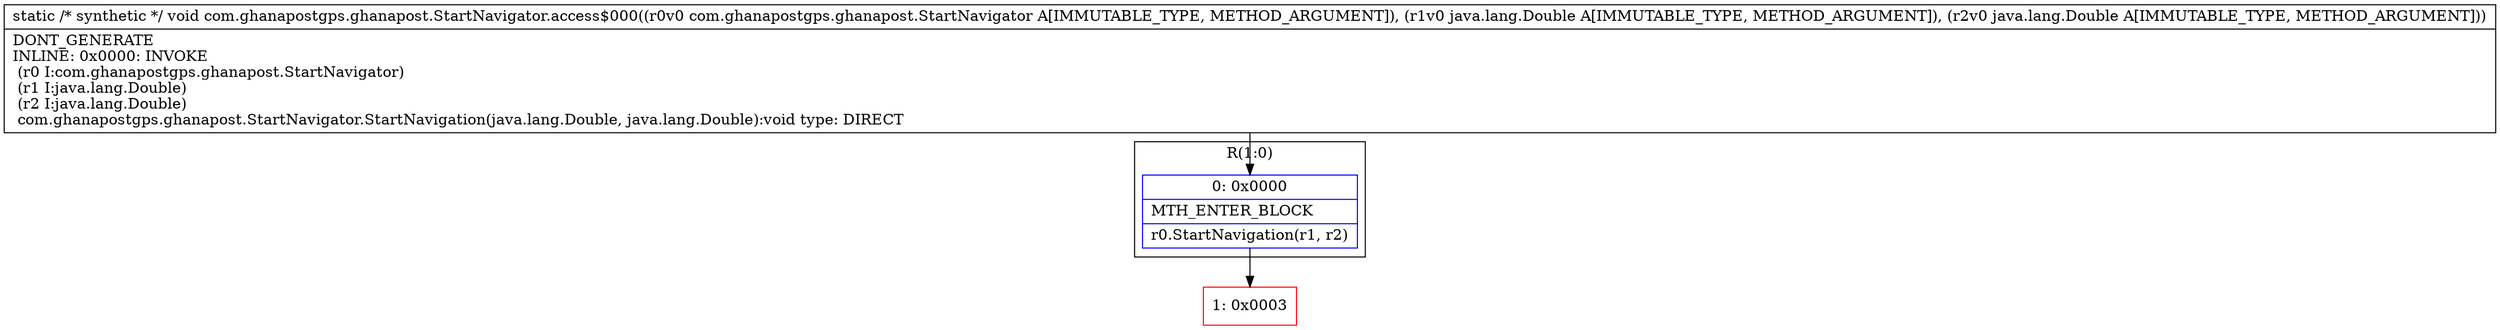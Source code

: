 digraph "CFG forcom.ghanapostgps.ghanapost.StartNavigator.access$000(Lcom\/ghanapostgps\/ghanapost\/StartNavigator;Ljava\/lang\/Double;Ljava\/lang\/Double;)V" {
subgraph cluster_Region_647568468 {
label = "R(1:0)";
node [shape=record,color=blue];
Node_0 [shape=record,label="{0\:\ 0x0000|MTH_ENTER_BLOCK\l|r0.StartNavigation(r1, r2)\l}"];
}
Node_1 [shape=record,color=red,label="{1\:\ 0x0003}"];
MethodNode[shape=record,label="{static \/* synthetic *\/ void com.ghanapostgps.ghanapost.StartNavigator.access$000((r0v0 com.ghanapostgps.ghanapost.StartNavigator A[IMMUTABLE_TYPE, METHOD_ARGUMENT]), (r1v0 java.lang.Double A[IMMUTABLE_TYPE, METHOD_ARGUMENT]), (r2v0 java.lang.Double A[IMMUTABLE_TYPE, METHOD_ARGUMENT]))  | DONT_GENERATE\lINLINE: 0x0000: INVOKE  \l  (r0 I:com.ghanapostgps.ghanapost.StartNavigator)\l  (r1 I:java.lang.Double)\l  (r2 I:java.lang.Double)\l com.ghanapostgps.ghanapost.StartNavigator.StartNavigation(java.lang.Double, java.lang.Double):void type: DIRECT\l}"];
MethodNode -> Node_0;
Node_0 -> Node_1;
}

